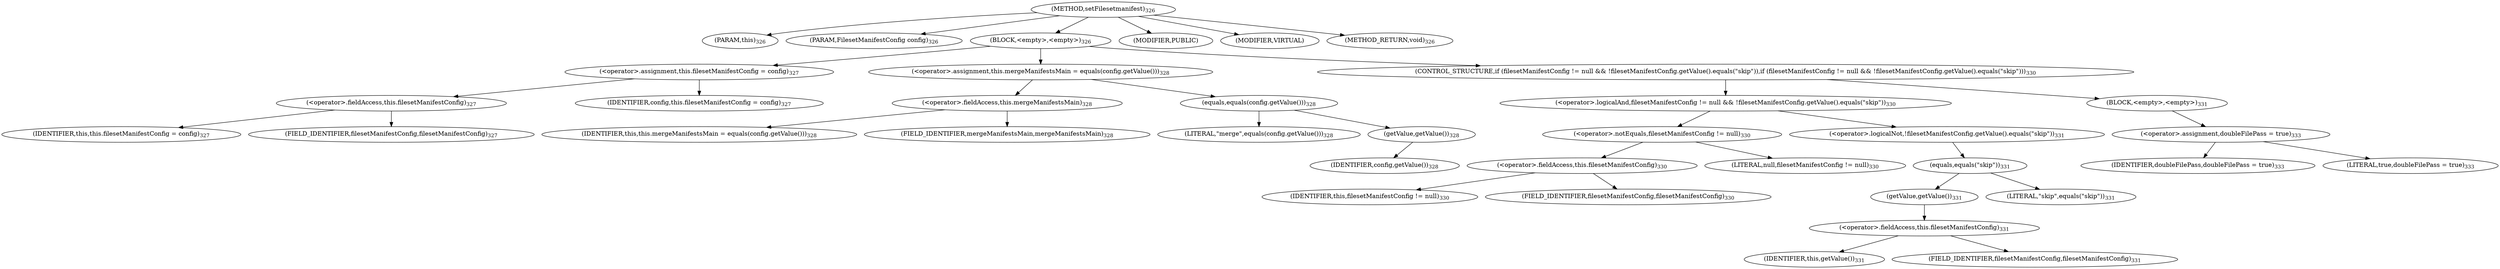 digraph "setFilesetmanifest" {  
"518" [label = <(METHOD,setFilesetmanifest)<SUB>326</SUB>> ]
"519" [label = <(PARAM,this)<SUB>326</SUB>> ]
"520" [label = <(PARAM,FilesetManifestConfig config)<SUB>326</SUB>> ]
"521" [label = <(BLOCK,&lt;empty&gt;,&lt;empty&gt;)<SUB>326</SUB>> ]
"522" [label = <(&lt;operator&gt;.assignment,this.filesetManifestConfig = config)<SUB>327</SUB>> ]
"523" [label = <(&lt;operator&gt;.fieldAccess,this.filesetManifestConfig)<SUB>327</SUB>> ]
"524" [label = <(IDENTIFIER,this,this.filesetManifestConfig = config)<SUB>327</SUB>> ]
"525" [label = <(FIELD_IDENTIFIER,filesetManifestConfig,filesetManifestConfig)<SUB>327</SUB>> ]
"526" [label = <(IDENTIFIER,config,this.filesetManifestConfig = config)<SUB>327</SUB>> ]
"527" [label = <(&lt;operator&gt;.assignment,this.mergeManifestsMain = equals(config.getValue()))<SUB>328</SUB>> ]
"528" [label = <(&lt;operator&gt;.fieldAccess,this.mergeManifestsMain)<SUB>328</SUB>> ]
"529" [label = <(IDENTIFIER,this,this.mergeManifestsMain = equals(config.getValue()))<SUB>328</SUB>> ]
"530" [label = <(FIELD_IDENTIFIER,mergeManifestsMain,mergeManifestsMain)<SUB>328</SUB>> ]
"531" [label = <(equals,equals(config.getValue()))<SUB>328</SUB>> ]
"532" [label = <(LITERAL,&quot;merge&quot;,equals(config.getValue()))<SUB>328</SUB>> ]
"533" [label = <(getValue,getValue())<SUB>328</SUB>> ]
"534" [label = <(IDENTIFIER,config,getValue())<SUB>328</SUB>> ]
"535" [label = <(CONTROL_STRUCTURE,if (filesetManifestConfig != null &amp;&amp; !filesetManifestConfig.getValue().equals(&quot;skip&quot;)),if (filesetManifestConfig != null &amp;&amp; !filesetManifestConfig.getValue().equals(&quot;skip&quot;)))<SUB>330</SUB>> ]
"536" [label = <(&lt;operator&gt;.logicalAnd,filesetManifestConfig != null &amp;&amp; !filesetManifestConfig.getValue().equals(&quot;skip&quot;))<SUB>330</SUB>> ]
"537" [label = <(&lt;operator&gt;.notEquals,filesetManifestConfig != null)<SUB>330</SUB>> ]
"538" [label = <(&lt;operator&gt;.fieldAccess,this.filesetManifestConfig)<SUB>330</SUB>> ]
"539" [label = <(IDENTIFIER,this,filesetManifestConfig != null)<SUB>330</SUB>> ]
"540" [label = <(FIELD_IDENTIFIER,filesetManifestConfig,filesetManifestConfig)<SUB>330</SUB>> ]
"541" [label = <(LITERAL,null,filesetManifestConfig != null)<SUB>330</SUB>> ]
"542" [label = <(&lt;operator&gt;.logicalNot,!filesetManifestConfig.getValue().equals(&quot;skip&quot;))<SUB>331</SUB>> ]
"543" [label = <(equals,equals(&quot;skip&quot;))<SUB>331</SUB>> ]
"544" [label = <(getValue,getValue())<SUB>331</SUB>> ]
"545" [label = <(&lt;operator&gt;.fieldAccess,this.filesetManifestConfig)<SUB>331</SUB>> ]
"546" [label = <(IDENTIFIER,this,getValue())<SUB>331</SUB>> ]
"547" [label = <(FIELD_IDENTIFIER,filesetManifestConfig,filesetManifestConfig)<SUB>331</SUB>> ]
"548" [label = <(LITERAL,&quot;skip&quot;,equals(&quot;skip&quot;))<SUB>331</SUB>> ]
"549" [label = <(BLOCK,&lt;empty&gt;,&lt;empty&gt;)<SUB>331</SUB>> ]
"550" [label = <(&lt;operator&gt;.assignment,doubleFilePass = true)<SUB>333</SUB>> ]
"551" [label = <(IDENTIFIER,doubleFilePass,doubleFilePass = true)<SUB>333</SUB>> ]
"552" [label = <(LITERAL,true,doubleFilePass = true)<SUB>333</SUB>> ]
"553" [label = <(MODIFIER,PUBLIC)> ]
"554" [label = <(MODIFIER,VIRTUAL)> ]
"555" [label = <(METHOD_RETURN,void)<SUB>326</SUB>> ]
  "518" -> "519" 
  "518" -> "520" 
  "518" -> "521" 
  "518" -> "553" 
  "518" -> "554" 
  "518" -> "555" 
  "521" -> "522" 
  "521" -> "527" 
  "521" -> "535" 
  "522" -> "523" 
  "522" -> "526" 
  "523" -> "524" 
  "523" -> "525" 
  "527" -> "528" 
  "527" -> "531" 
  "528" -> "529" 
  "528" -> "530" 
  "531" -> "532" 
  "531" -> "533" 
  "533" -> "534" 
  "535" -> "536" 
  "535" -> "549" 
  "536" -> "537" 
  "536" -> "542" 
  "537" -> "538" 
  "537" -> "541" 
  "538" -> "539" 
  "538" -> "540" 
  "542" -> "543" 
  "543" -> "544" 
  "543" -> "548" 
  "544" -> "545" 
  "545" -> "546" 
  "545" -> "547" 
  "549" -> "550" 
  "550" -> "551" 
  "550" -> "552" 
}
